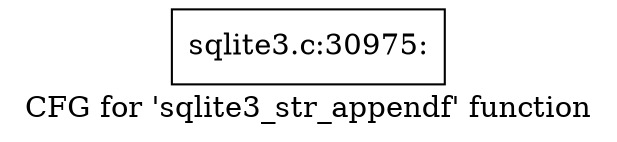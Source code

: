 digraph "CFG for 'sqlite3_str_appendf' function" {
	label="CFG for 'sqlite3_str_appendf' function";

	Node0x55c0f5496300 [shape=record,label="{sqlite3.c:30975:}"];
}
